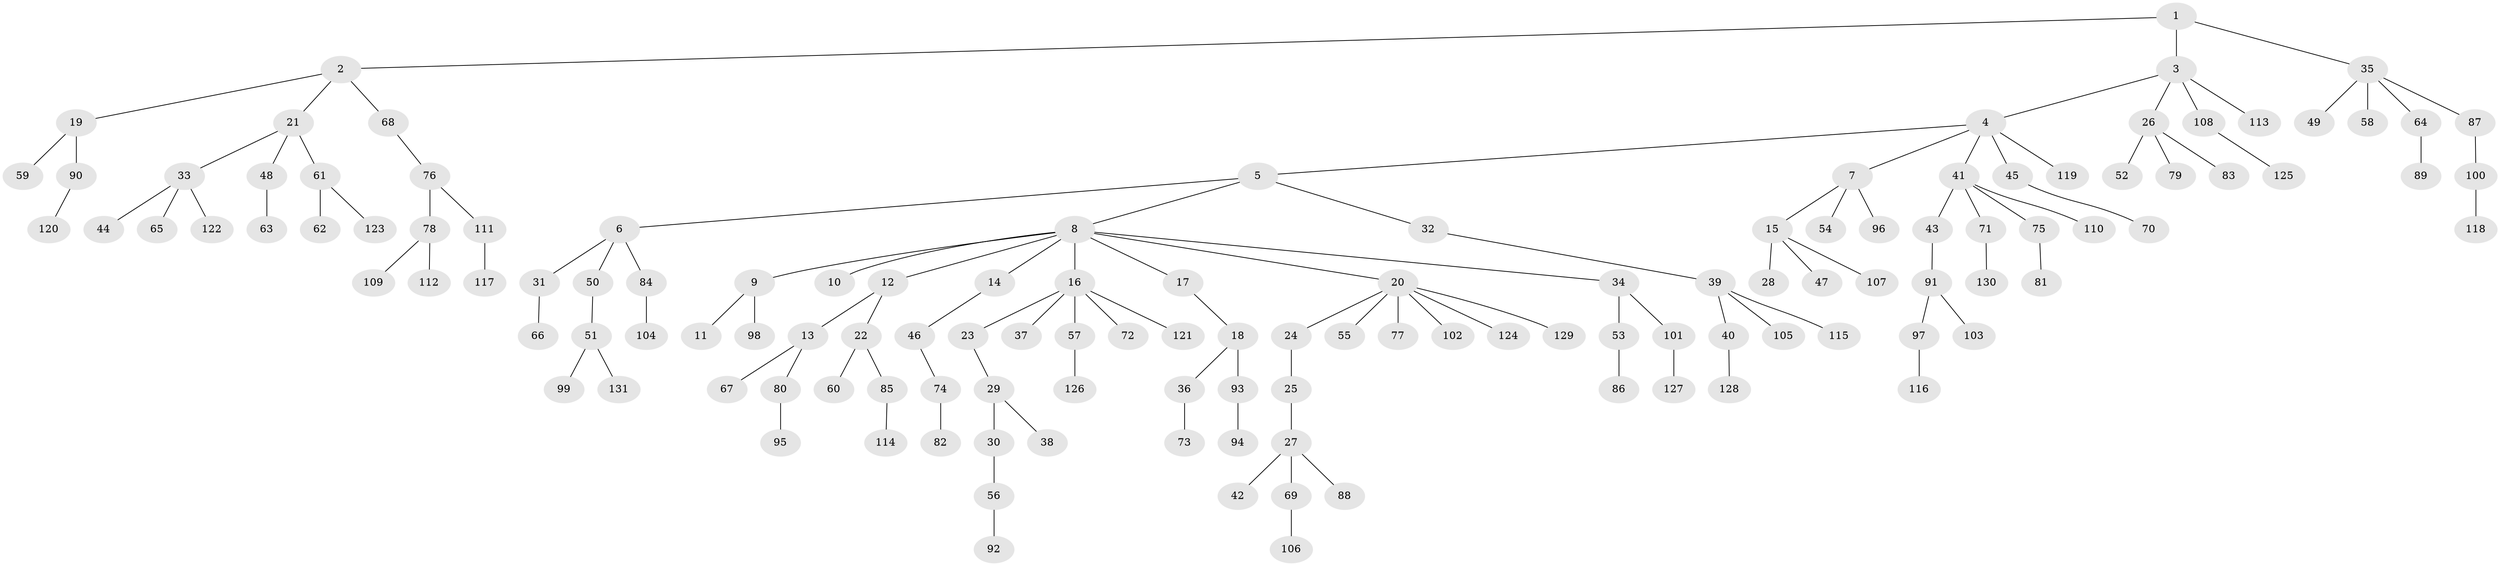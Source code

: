 // coarse degree distribution, {4: 0.09090909090909091, 5: 0.015151515151515152, 6: 0.015151515151515152, 3: 0.09090909090909091, 8: 0.015151515151515152, 2: 0.2727272727272727, 1: 0.5}
// Generated by graph-tools (version 1.1) at 2025/51/03/04/25 22:51:31]
// undirected, 131 vertices, 130 edges
graph export_dot {
  node [color=gray90,style=filled];
  1;
  2;
  3;
  4;
  5;
  6;
  7;
  8;
  9;
  10;
  11;
  12;
  13;
  14;
  15;
  16;
  17;
  18;
  19;
  20;
  21;
  22;
  23;
  24;
  25;
  26;
  27;
  28;
  29;
  30;
  31;
  32;
  33;
  34;
  35;
  36;
  37;
  38;
  39;
  40;
  41;
  42;
  43;
  44;
  45;
  46;
  47;
  48;
  49;
  50;
  51;
  52;
  53;
  54;
  55;
  56;
  57;
  58;
  59;
  60;
  61;
  62;
  63;
  64;
  65;
  66;
  67;
  68;
  69;
  70;
  71;
  72;
  73;
  74;
  75;
  76;
  77;
  78;
  79;
  80;
  81;
  82;
  83;
  84;
  85;
  86;
  87;
  88;
  89;
  90;
  91;
  92;
  93;
  94;
  95;
  96;
  97;
  98;
  99;
  100;
  101;
  102;
  103;
  104;
  105;
  106;
  107;
  108;
  109;
  110;
  111;
  112;
  113;
  114;
  115;
  116;
  117;
  118;
  119;
  120;
  121;
  122;
  123;
  124;
  125;
  126;
  127;
  128;
  129;
  130;
  131;
  1 -- 2;
  1 -- 3;
  1 -- 35;
  2 -- 19;
  2 -- 21;
  2 -- 68;
  3 -- 4;
  3 -- 26;
  3 -- 108;
  3 -- 113;
  4 -- 5;
  4 -- 7;
  4 -- 41;
  4 -- 45;
  4 -- 119;
  5 -- 6;
  5 -- 8;
  5 -- 32;
  6 -- 31;
  6 -- 50;
  6 -- 84;
  7 -- 15;
  7 -- 54;
  7 -- 96;
  8 -- 9;
  8 -- 10;
  8 -- 12;
  8 -- 14;
  8 -- 16;
  8 -- 17;
  8 -- 20;
  8 -- 34;
  9 -- 11;
  9 -- 98;
  12 -- 13;
  12 -- 22;
  13 -- 67;
  13 -- 80;
  14 -- 46;
  15 -- 28;
  15 -- 47;
  15 -- 107;
  16 -- 23;
  16 -- 37;
  16 -- 57;
  16 -- 72;
  16 -- 121;
  17 -- 18;
  18 -- 36;
  18 -- 93;
  19 -- 59;
  19 -- 90;
  20 -- 24;
  20 -- 55;
  20 -- 77;
  20 -- 102;
  20 -- 124;
  20 -- 129;
  21 -- 33;
  21 -- 48;
  21 -- 61;
  22 -- 60;
  22 -- 85;
  23 -- 29;
  24 -- 25;
  25 -- 27;
  26 -- 52;
  26 -- 79;
  26 -- 83;
  27 -- 42;
  27 -- 69;
  27 -- 88;
  29 -- 30;
  29 -- 38;
  30 -- 56;
  31 -- 66;
  32 -- 39;
  33 -- 44;
  33 -- 65;
  33 -- 122;
  34 -- 53;
  34 -- 101;
  35 -- 49;
  35 -- 58;
  35 -- 64;
  35 -- 87;
  36 -- 73;
  39 -- 40;
  39 -- 105;
  39 -- 115;
  40 -- 128;
  41 -- 43;
  41 -- 71;
  41 -- 75;
  41 -- 110;
  43 -- 91;
  45 -- 70;
  46 -- 74;
  48 -- 63;
  50 -- 51;
  51 -- 99;
  51 -- 131;
  53 -- 86;
  56 -- 92;
  57 -- 126;
  61 -- 62;
  61 -- 123;
  64 -- 89;
  68 -- 76;
  69 -- 106;
  71 -- 130;
  74 -- 82;
  75 -- 81;
  76 -- 78;
  76 -- 111;
  78 -- 109;
  78 -- 112;
  80 -- 95;
  84 -- 104;
  85 -- 114;
  87 -- 100;
  90 -- 120;
  91 -- 97;
  91 -- 103;
  93 -- 94;
  97 -- 116;
  100 -- 118;
  101 -- 127;
  108 -- 125;
  111 -- 117;
}
